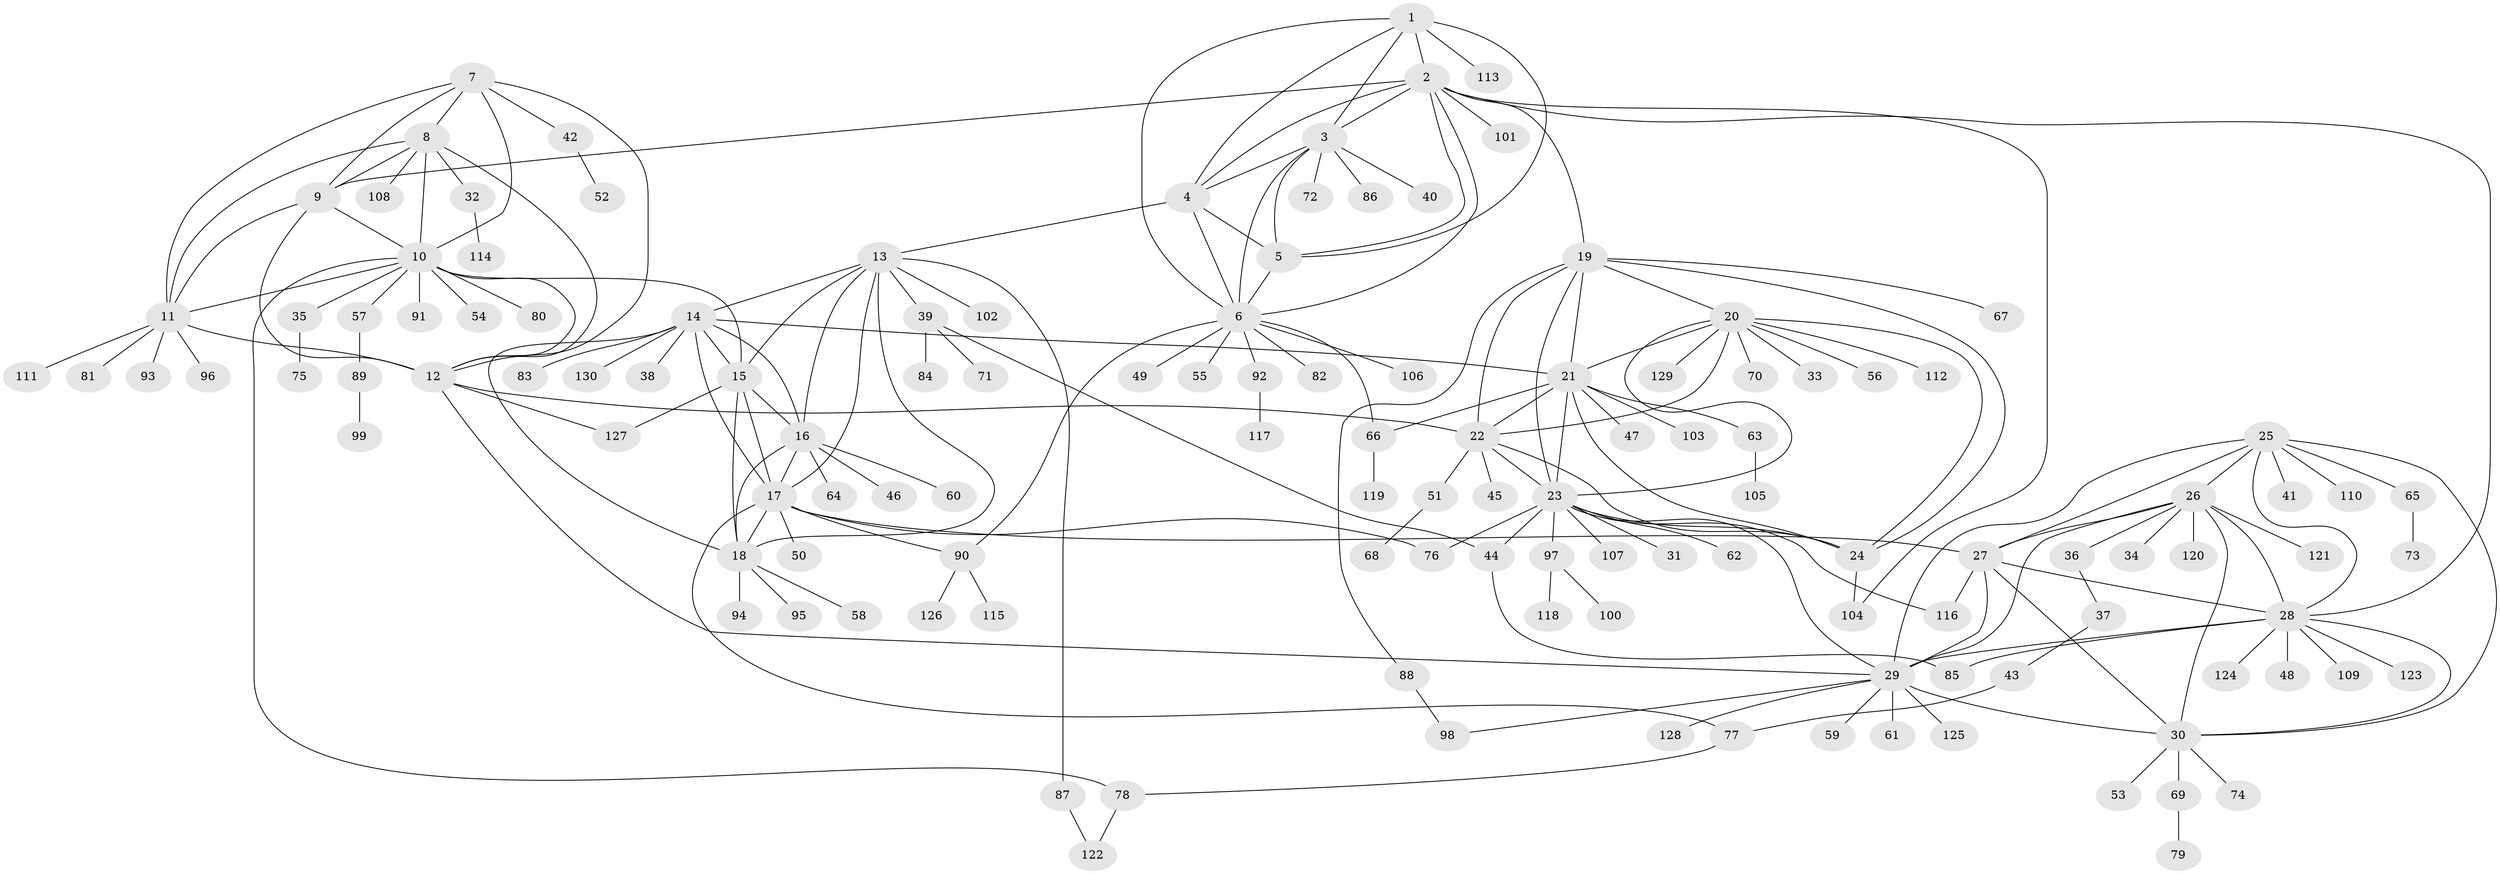 // Generated by graph-tools (version 1.1) at 2025/37/03/09/25 02:37:40]
// undirected, 130 vertices, 197 edges
graph export_dot {
graph [start="1"]
  node [color=gray90,style=filled];
  1;
  2;
  3;
  4;
  5;
  6;
  7;
  8;
  9;
  10;
  11;
  12;
  13;
  14;
  15;
  16;
  17;
  18;
  19;
  20;
  21;
  22;
  23;
  24;
  25;
  26;
  27;
  28;
  29;
  30;
  31;
  32;
  33;
  34;
  35;
  36;
  37;
  38;
  39;
  40;
  41;
  42;
  43;
  44;
  45;
  46;
  47;
  48;
  49;
  50;
  51;
  52;
  53;
  54;
  55;
  56;
  57;
  58;
  59;
  60;
  61;
  62;
  63;
  64;
  65;
  66;
  67;
  68;
  69;
  70;
  71;
  72;
  73;
  74;
  75;
  76;
  77;
  78;
  79;
  80;
  81;
  82;
  83;
  84;
  85;
  86;
  87;
  88;
  89;
  90;
  91;
  92;
  93;
  94;
  95;
  96;
  97;
  98;
  99;
  100;
  101;
  102;
  103;
  104;
  105;
  106;
  107;
  108;
  109;
  110;
  111;
  112;
  113;
  114;
  115;
  116;
  117;
  118;
  119;
  120;
  121;
  122;
  123;
  124;
  125;
  126;
  127;
  128;
  129;
  130;
  1 -- 2;
  1 -- 3;
  1 -- 4;
  1 -- 5;
  1 -- 6;
  1 -- 113;
  2 -- 3;
  2 -- 4;
  2 -- 5;
  2 -- 6;
  2 -- 9;
  2 -- 19;
  2 -- 28;
  2 -- 101;
  2 -- 104;
  3 -- 4;
  3 -- 5;
  3 -- 6;
  3 -- 40;
  3 -- 72;
  3 -- 86;
  4 -- 5;
  4 -- 6;
  4 -- 13;
  5 -- 6;
  6 -- 49;
  6 -- 55;
  6 -- 66;
  6 -- 82;
  6 -- 90;
  6 -- 92;
  6 -- 106;
  7 -- 8;
  7 -- 9;
  7 -- 10;
  7 -- 11;
  7 -- 12;
  7 -- 42;
  8 -- 9;
  8 -- 10;
  8 -- 11;
  8 -- 12;
  8 -- 32;
  8 -- 108;
  9 -- 10;
  9 -- 11;
  9 -- 12;
  10 -- 11;
  10 -- 12;
  10 -- 15;
  10 -- 35;
  10 -- 54;
  10 -- 57;
  10 -- 78;
  10 -- 80;
  10 -- 91;
  11 -- 12;
  11 -- 81;
  11 -- 93;
  11 -- 96;
  11 -- 111;
  12 -- 22;
  12 -- 29;
  12 -- 127;
  13 -- 14;
  13 -- 15;
  13 -- 16;
  13 -- 17;
  13 -- 18;
  13 -- 39;
  13 -- 87;
  13 -- 102;
  14 -- 15;
  14 -- 16;
  14 -- 17;
  14 -- 18;
  14 -- 21;
  14 -- 38;
  14 -- 83;
  14 -- 130;
  15 -- 16;
  15 -- 17;
  15 -- 18;
  15 -- 127;
  16 -- 17;
  16 -- 18;
  16 -- 46;
  16 -- 60;
  16 -- 64;
  17 -- 18;
  17 -- 27;
  17 -- 50;
  17 -- 76;
  17 -- 77;
  17 -- 90;
  18 -- 58;
  18 -- 94;
  18 -- 95;
  19 -- 20;
  19 -- 21;
  19 -- 22;
  19 -- 23;
  19 -- 24;
  19 -- 67;
  19 -- 88;
  20 -- 21;
  20 -- 22;
  20 -- 23;
  20 -- 24;
  20 -- 33;
  20 -- 56;
  20 -- 70;
  20 -- 112;
  20 -- 129;
  21 -- 22;
  21 -- 23;
  21 -- 24;
  21 -- 47;
  21 -- 63;
  21 -- 66;
  21 -- 103;
  22 -- 23;
  22 -- 24;
  22 -- 45;
  22 -- 51;
  23 -- 24;
  23 -- 29;
  23 -- 31;
  23 -- 44;
  23 -- 62;
  23 -- 76;
  23 -- 97;
  23 -- 107;
  23 -- 116;
  24 -- 104;
  25 -- 26;
  25 -- 27;
  25 -- 28;
  25 -- 29;
  25 -- 30;
  25 -- 41;
  25 -- 65;
  25 -- 110;
  26 -- 27;
  26 -- 28;
  26 -- 29;
  26 -- 30;
  26 -- 34;
  26 -- 36;
  26 -- 120;
  26 -- 121;
  27 -- 28;
  27 -- 29;
  27 -- 30;
  27 -- 116;
  28 -- 29;
  28 -- 30;
  28 -- 48;
  28 -- 85;
  28 -- 109;
  28 -- 123;
  28 -- 124;
  29 -- 30;
  29 -- 59;
  29 -- 61;
  29 -- 98;
  29 -- 125;
  29 -- 128;
  30 -- 53;
  30 -- 69;
  30 -- 74;
  32 -- 114;
  35 -- 75;
  36 -- 37;
  37 -- 43;
  39 -- 44;
  39 -- 71;
  39 -- 84;
  42 -- 52;
  43 -- 77;
  44 -- 85;
  51 -- 68;
  57 -- 89;
  63 -- 105;
  65 -- 73;
  66 -- 119;
  69 -- 79;
  77 -- 78;
  78 -- 122;
  87 -- 122;
  88 -- 98;
  89 -- 99;
  90 -- 115;
  90 -- 126;
  92 -- 117;
  97 -- 100;
  97 -- 118;
}

